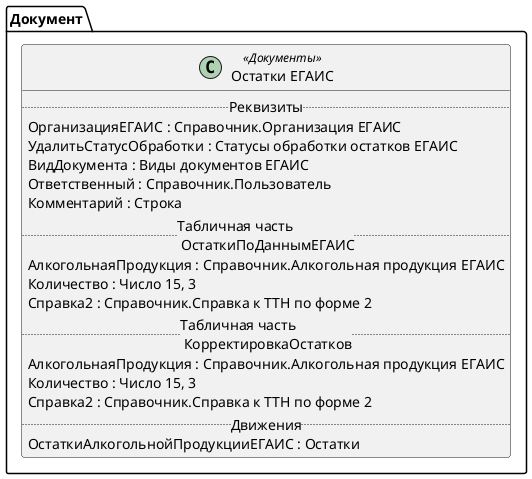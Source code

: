 ﻿@startuml ОстаткиЕГАИС
'!include templates.wsd
'..\include templates.wsd
class Документ.ОстаткиЕГАИС as "Остатки ЕГАИС" <<Документы>>
{
..Реквизиты..
ОрганизацияЕГАИС : Справочник.Организация ЕГАИС
УдалитьСтатусОбработки : Статусы обработки остатков ЕГАИС
ВидДокумента : Виды документов ЕГАИС
Ответственный : Справочник.Пользователь
Комментарий : Строка
..Табличная часть \n ОстаткиПоДаннымЕГАИС..
АлкогольнаяПродукция : Справочник.Алкогольная продукция ЕГАИС
Количество : Число 15, 3
Справка2 : Справочник.Справка к ТТН по форме 2
..Табличная часть \n КорректировкаОстатков..
АлкогольнаяПродукция : Справочник.Алкогольная продукция ЕГАИС
Количество : Число 15, 3
Справка2 : Справочник.Справка к ТТН по форме 2
..Движения..
ОстаткиАлкогольнойПродукцииЕГАИС : Остатки
}
@enduml
